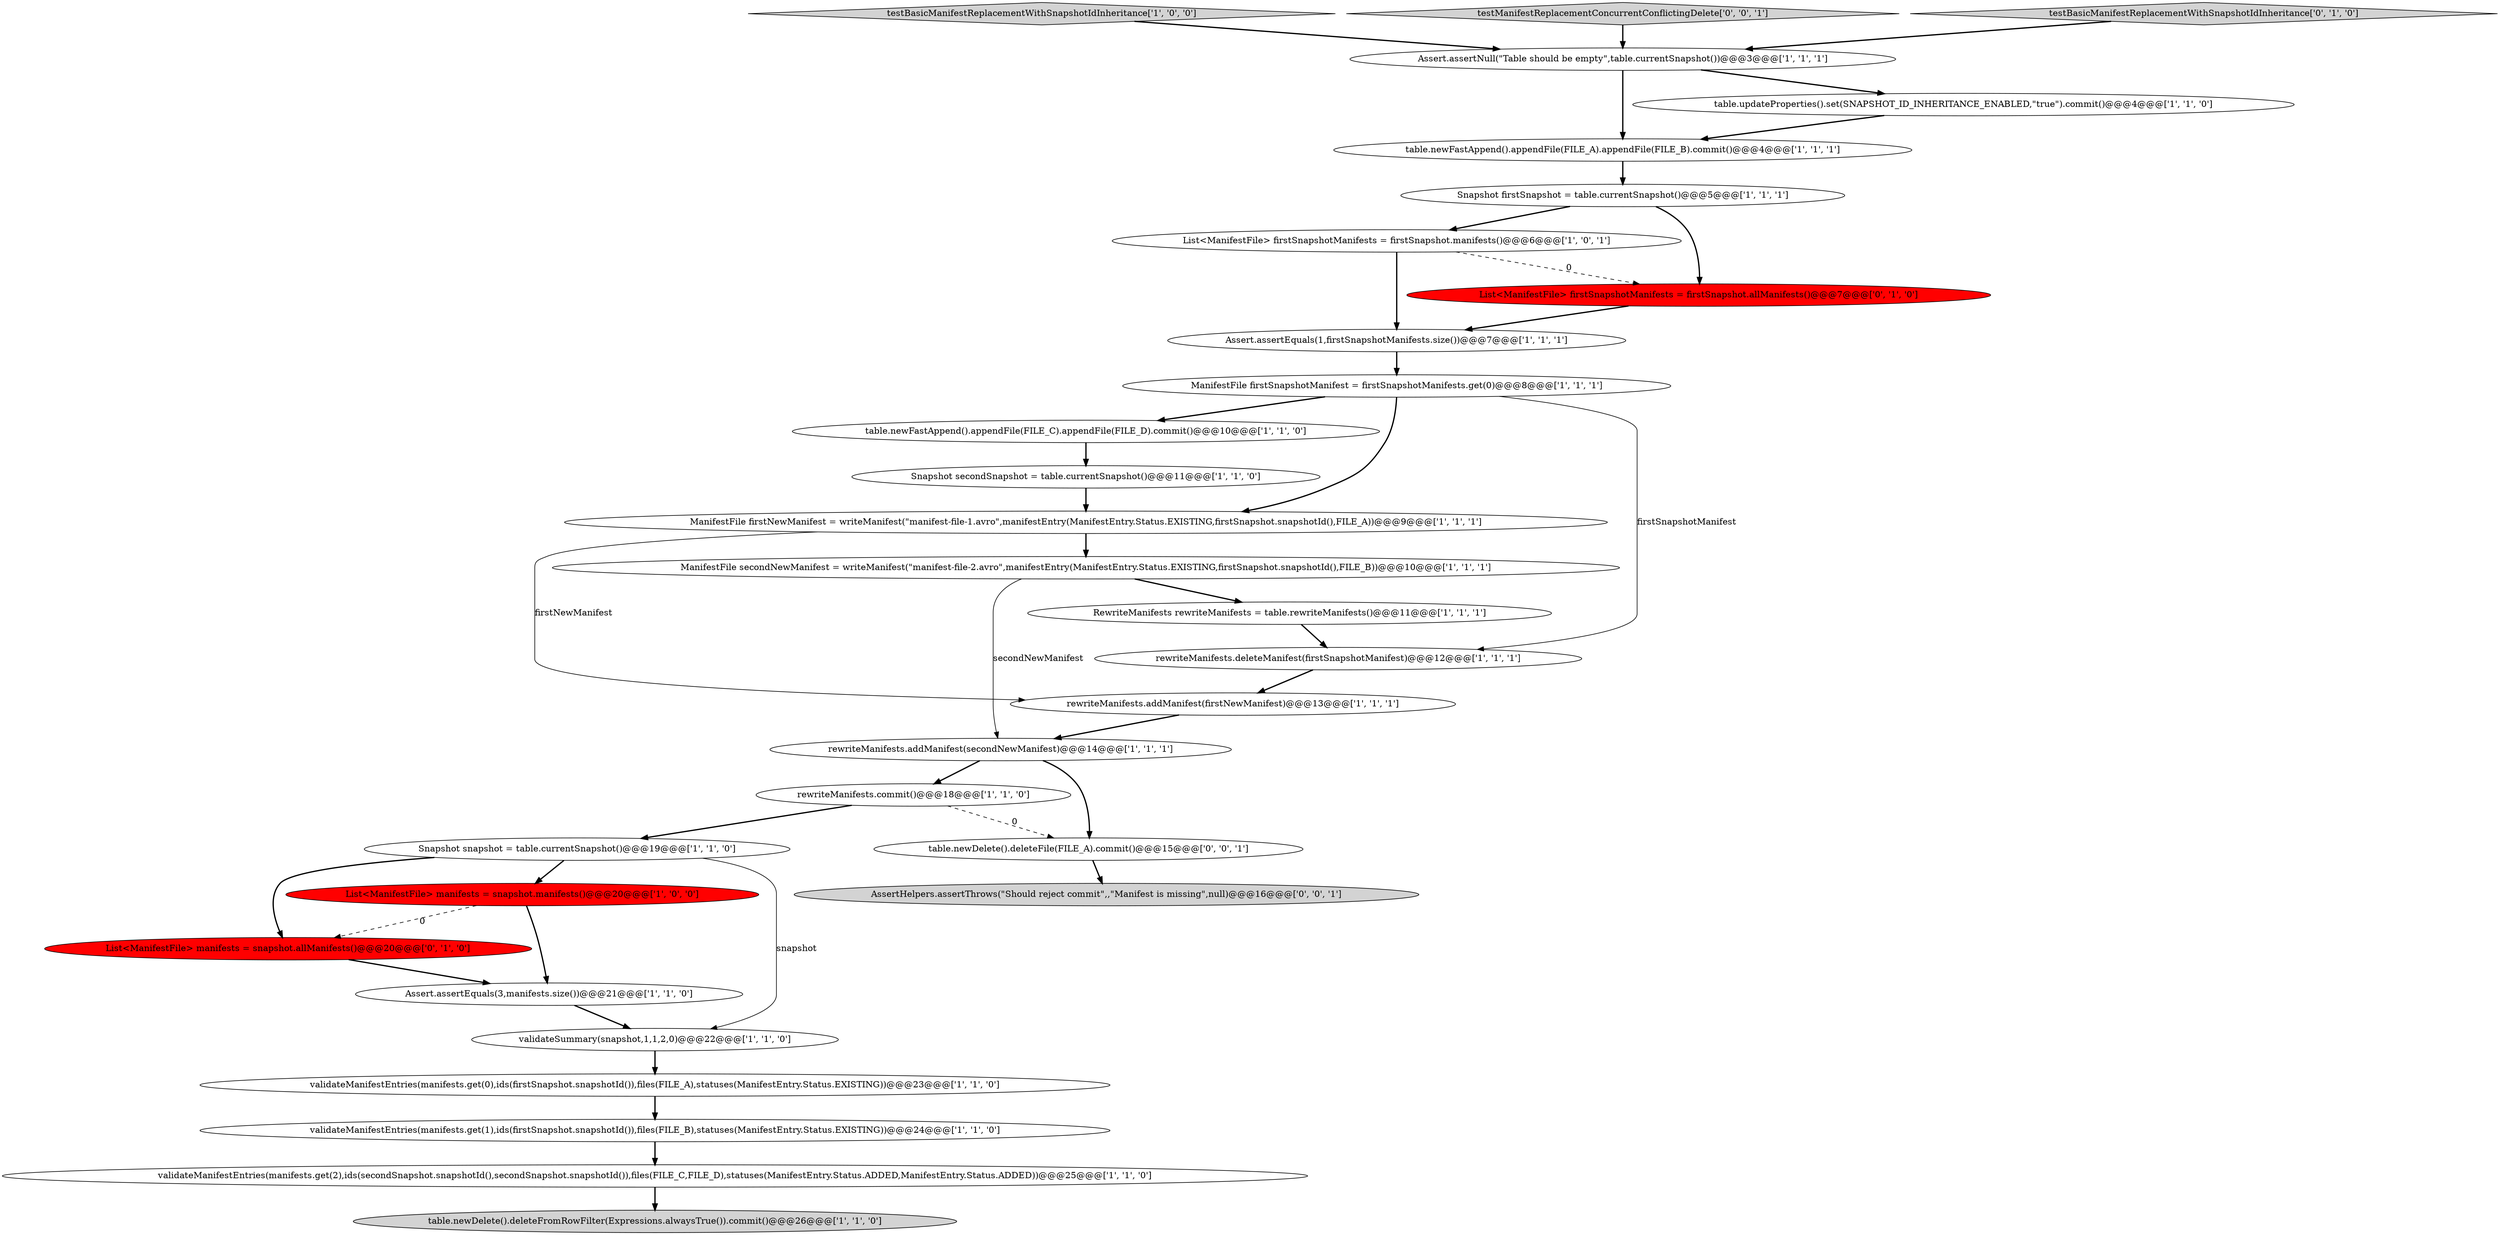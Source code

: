 digraph {
18 [style = filled, label = "Snapshot snapshot = table.currentSnapshot()@@@19@@@['1', '1', '0']", fillcolor = white, shape = ellipse image = "AAA0AAABBB1BBB"];
4 [style = filled, label = "List<ManifestFile> firstSnapshotManifests = firstSnapshot.manifests()@@@6@@@['1', '0', '1']", fillcolor = white, shape = ellipse image = "AAA0AAABBB1BBB"];
19 [style = filled, label = "table.newFastAppend().appendFile(FILE_A).appendFile(FILE_B).commit()@@@4@@@['1', '1', '1']", fillcolor = white, shape = ellipse image = "AAA0AAABBB1BBB"];
13 [style = filled, label = "rewriteManifests.commit()@@@18@@@['1', '1', '0']", fillcolor = white, shape = ellipse image = "AAA0AAABBB1BBB"];
20 [style = filled, label = "RewriteManifests rewriteManifests = table.rewriteManifests()@@@11@@@['1', '1', '1']", fillcolor = white, shape = ellipse image = "AAA0AAABBB1BBB"];
29 [style = filled, label = "AssertHelpers.assertThrows(\"Should reject commit\",,\"Manifest is missing\",null)@@@16@@@['0', '0', '1']", fillcolor = lightgray, shape = ellipse image = "AAA0AAABBB3BBB"];
11 [style = filled, label = "rewriteManifests.addManifest(secondNewManifest)@@@14@@@['1', '1', '1']", fillcolor = white, shape = ellipse image = "AAA0AAABBB1BBB"];
27 [style = filled, label = "List<ManifestFile> manifests = snapshot.allManifests()@@@20@@@['0', '1', '0']", fillcolor = red, shape = ellipse image = "AAA1AAABBB2BBB"];
22 [style = filled, label = "testBasicManifestReplacementWithSnapshotIdInheritance['1', '0', '0']", fillcolor = lightgray, shape = diamond image = "AAA0AAABBB1BBB"];
14 [style = filled, label = "List<ManifestFile> manifests = snapshot.manifests()@@@20@@@['1', '0', '0']", fillcolor = red, shape = ellipse image = "AAA1AAABBB1BBB"];
16 [style = filled, label = "Snapshot firstSnapshot = table.currentSnapshot()@@@5@@@['1', '1', '1']", fillcolor = white, shape = ellipse image = "AAA0AAABBB1BBB"];
17 [style = filled, label = "validateSummary(snapshot,1,1,2,0)@@@22@@@['1', '1', '0']", fillcolor = white, shape = ellipse image = "AAA0AAABBB1BBB"];
30 [style = filled, label = "testManifestReplacementConcurrentConflictingDelete['0', '0', '1']", fillcolor = lightgray, shape = diamond image = "AAA0AAABBB3BBB"];
2 [style = filled, label = "table.newFastAppend().appendFile(FILE_C).appendFile(FILE_D).commit()@@@10@@@['1', '1', '0']", fillcolor = white, shape = ellipse image = "AAA0AAABBB1BBB"];
26 [style = filled, label = "List<ManifestFile> firstSnapshotManifests = firstSnapshot.allManifests()@@@7@@@['0', '1', '0']", fillcolor = red, shape = ellipse image = "AAA1AAABBB2BBB"];
23 [style = filled, label = "Assert.assertEquals(1,firstSnapshotManifests.size())@@@7@@@['1', '1', '1']", fillcolor = white, shape = ellipse image = "AAA0AAABBB1BBB"];
0 [style = filled, label = "Snapshot secondSnapshot = table.currentSnapshot()@@@11@@@['1', '1', '0']", fillcolor = white, shape = ellipse image = "AAA0AAABBB1BBB"];
21 [style = filled, label = "validateManifestEntries(manifests.get(0),ids(firstSnapshot.snapshotId()),files(FILE_A),statuses(ManifestEntry.Status.EXISTING))@@@23@@@['1', '1', '0']", fillcolor = white, shape = ellipse image = "AAA0AAABBB1BBB"];
25 [style = filled, label = "testBasicManifestReplacementWithSnapshotIdInheritance['0', '1', '0']", fillcolor = lightgray, shape = diamond image = "AAA0AAABBB2BBB"];
1 [style = filled, label = "ManifestFile secondNewManifest = writeManifest(\"manifest-file-2.avro\",manifestEntry(ManifestEntry.Status.EXISTING,firstSnapshot.snapshotId(),FILE_B))@@@10@@@['1', '1', '1']", fillcolor = white, shape = ellipse image = "AAA0AAABBB1BBB"];
24 [style = filled, label = "validateManifestEntries(manifests.get(1),ids(firstSnapshot.snapshotId()),files(FILE_B),statuses(ManifestEntry.Status.EXISTING))@@@24@@@['1', '1', '0']", fillcolor = white, shape = ellipse image = "AAA0AAABBB1BBB"];
15 [style = filled, label = "Assert.assertEquals(3,manifests.size())@@@21@@@['1', '1', '0']", fillcolor = white, shape = ellipse image = "AAA0AAABBB1BBB"];
3 [style = filled, label = "Assert.assertNull(\"Table should be empty\",table.currentSnapshot())@@@3@@@['1', '1', '1']", fillcolor = white, shape = ellipse image = "AAA0AAABBB1BBB"];
6 [style = filled, label = "table.newDelete().deleteFromRowFilter(Expressions.alwaysTrue()).commit()@@@26@@@['1', '1', '0']", fillcolor = lightgray, shape = ellipse image = "AAA0AAABBB1BBB"];
10 [style = filled, label = "validateManifestEntries(manifests.get(2),ids(secondSnapshot.snapshotId(),secondSnapshot.snapshotId()),files(FILE_C,FILE_D),statuses(ManifestEntry.Status.ADDED,ManifestEntry.Status.ADDED))@@@25@@@['1', '1', '0']", fillcolor = white, shape = ellipse image = "AAA0AAABBB1BBB"];
5 [style = filled, label = "ManifestFile firstNewManifest = writeManifest(\"manifest-file-1.avro\",manifestEntry(ManifestEntry.Status.EXISTING,firstSnapshot.snapshotId(),FILE_A))@@@9@@@['1', '1', '1']", fillcolor = white, shape = ellipse image = "AAA0AAABBB1BBB"];
12 [style = filled, label = "rewriteManifests.deleteManifest(firstSnapshotManifest)@@@12@@@['1', '1', '1']", fillcolor = white, shape = ellipse image = "AAA0AAABBB1BBB"];
28 [style = filled, label = "table.newDelete().deleteFile(FILE_A).commit()@@@15@@@['0', '0', '1']", fillcolor = white, shape = ellipse image = "AAA0AAABBB3BBB"];
9 [style = filled, label = "ManifestFile firstSnapshotManifest = firstSnapshotManifests.get(0)@@@8@@@['1', '1', '1']", fillcolor = white, shape = ellipse image = "AAA0AAABBB1BBB"];
7 [style = filled, label = "rewriteManifests.addManifest(firstNewManifest)@@@13@@@['1', '1', '1']", fillcolor = white, shape = ellipse image = "AAA0AAABBB1BBB"];
8 [style = filled, label = "table.updateProperties().set(SNAPSHOT_ID_INHERITANCE_ENABLED,\"true\").commit()@@@4@@@['1', '1', '0']", fillcolor = white, shape = ellipse image = "AAA0AAABBB1BBB"];
24->10 [style = bold, label=""];
28->29 [style = bold, label=""];
11->28 [style = bold, label=""];
7->11 [style = bold, label=""];
9->2 [style = bold, label=""];
1->11 [style = solid, label="secondNewManifest"];
8->19 [style = bold, label=""];
25->3 [style = bold, label=""];
9->12 [style = solid, label="firstSnapshotManifest"];
16->26 [style = bold, label=""];
1->20 [style = bold, label=""];
21->24 [style = bold, label=""];
4->26 [style = dashed, label="0"];
14->27 [style = dashed, label="0"];
10->6 [style = bold, label=""];
12->7 [style = bold, label=""];
27->15 [style = bold, label=""];
19->16 [style = bold, label=""];
22->3 [style = bold, label=""];
13->28 [style = dashed, label="0"];
5->1 [style = bold, label=""];
15->17 [style = bold, label=""];
2->0 [style = bold, label=""];
3->19 [style = bold, label=""];
18->27 [style = bold, label=""];
30->3 [style = bold, label=""];
3->8 [style = bold, label=""];
26->23 [style = bold, label=""];
11->13 [style = bold, label=""];
20->12 [style = bold, label=""];
18->17 [style = solid, label="snapshot"];
9->5 [style = bold, label=""];
14->15 [style = bold, label=""];
16->4 [style = bold, label=""];
23->9 [style = bold, label=""];
17->21 [style = bold, label=""];
18->14 [style = bold, label=""];
4->23 [style = bold, label=""];
13->18 [style = bold, label=""];
5->7 [style = solid, label="firstNewManifest"];
0->5 [style = bold, label=""];
}
